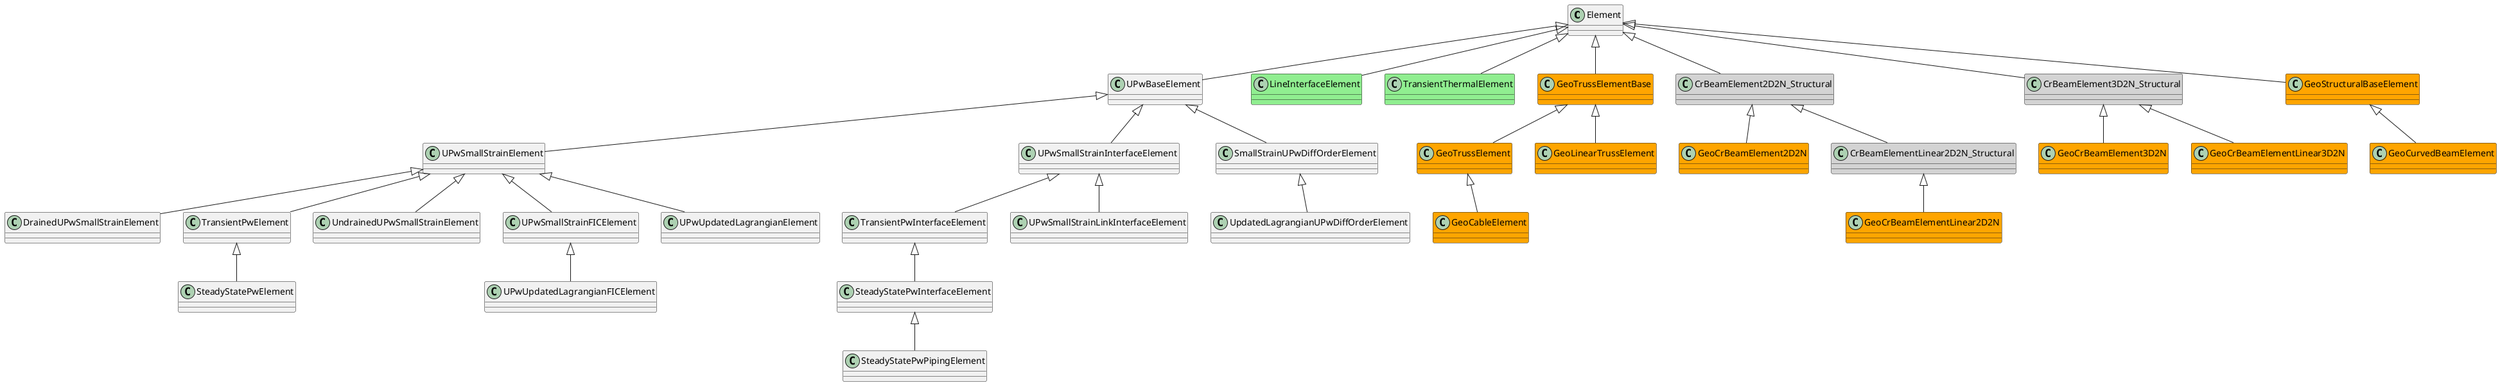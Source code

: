 @startuml
'https://plantuml.com/class-diagram

class Element

'UPW
class UPwBaseElement

class UPwSmallStrainElement
class DrainedUPwSmallStrainElement
class TransientPwElement
class SteadyStatePwElement
class UndrainedUPwSmallStrainElement
class UPwSmallStrainFICElement
class UPwUpdatedLagrangianFICElement
class UPwUpdatedLagrangianElement

class UPwSmallStrainInterfaceElement
class TransientPwInterfaceElement
class SteadyStatePwInterfaceElement
class SteadyStatePwPipingElement
class UPwSmallStrainLinkInterfaceElement

Element <|-- UPwBaseElement
UPwBaseElement <|-- UPwSmallStrainElement

UPwSmallStrainElement <|-- DrainedUPwSmallStrainElement
UPwSmallStrainElement <|-- TransientPwElement
TransientPwElement <|-- SteadyStatePwElement
UPwSmallStrainElement <|-- UndrainedUPwSmallStrainElement
UPwSmallStrainElement <|-- UPwSmallStrainFICElement
UPwSmallStrainFICElement <|-- UPwUpdatedLagrangianFICElement
UPwSmallStrainElement <|-- UPwUpdatedLagrangianElement

'
'
'Diff Order
class SmallStrainUPwDiffOrderElement
class UpdatedLagrangianUPwDiffOrderElement

UPwBaseElement <|-- SmallStrainUPwDiffOrderElement
SmallStrainUPwDiffOrderElement <|-- UpdatedLagrangianUPwDiffOrderElement

UPwBaseElement <|-- UPwSmallStrainInterfaceElement
UPwSmallStrainInterfaceElement <|-- TransientPwInterfaceElement
TransientPwInterfaceElement <|-- SteadyStatePwInterfaceElement
SteadyStatePwInterfaceElement <|-- SteadyStatePwPipingElement
UPwSmallStrainInterfaceElement <|-- UPwSmallStrainLinkInterfaceElement

class LineInterfaceElement #LightGreen
Element <|-- LineInterfaceElement

''Thermal
class TransientThermalElement #LightGreen
Element <|-- TransientThermalElement
'
'
'Structural
class GeoTrussElementBase #Orange
class GeoTrussElement #Orange
class GeoCableElement #Orange
class GeoLinearTrussElement #Orange

Element <|-- GeoTrussElementBase
GeoTrussElementBase <|-- GeoTrussElement
GeoTrussElementBase <|-- GeoLinearTrussElement
GeoTrussElement <|-- GeoCableElement

class CrBeamElement2D2N_Structural #LightGrey
class GeoCrBeamElement2D2N #Orange
class CrBeamElementLinear2D2N_Structural #LightGrey
class GeoCrBeamElementLinear2D2N #Orange

Element <|-- CrBeamElement2D2N_Structural
CrBeamElement2D2N_Structural <|-- GeoCrBeamElement2D2N
CrBeamElement2D2N_Structural <|-- CrBeamElementLinear2D2N_Structural
CrBeamElementLinear2D2N_Structural <|-- GeoCrBeamElementLinear2D2N

class CrBeamElement3D2N_Structural #LightGrey
class GeoCrBeamElement3D2N #Orange
class GeoCrBeamElementLinear3D2N #Orange

Element <|-- CrBeamElement3D2N_Structural
CrBeamElement3D2N_Structural <|-- GeoCrBeamElement3D2N
CrBeamElement3D2N_Structural <|-- GeoCrBeamElementLinear3D2N

class GeoStructuralBaseElement #Orange
class GeoCurvedBeamElement #Orange

Element <|-- GeoStructuralBaseElement
GeoStructuralBaseElement <|-- GeoCurvedBeamElement


@enduml
